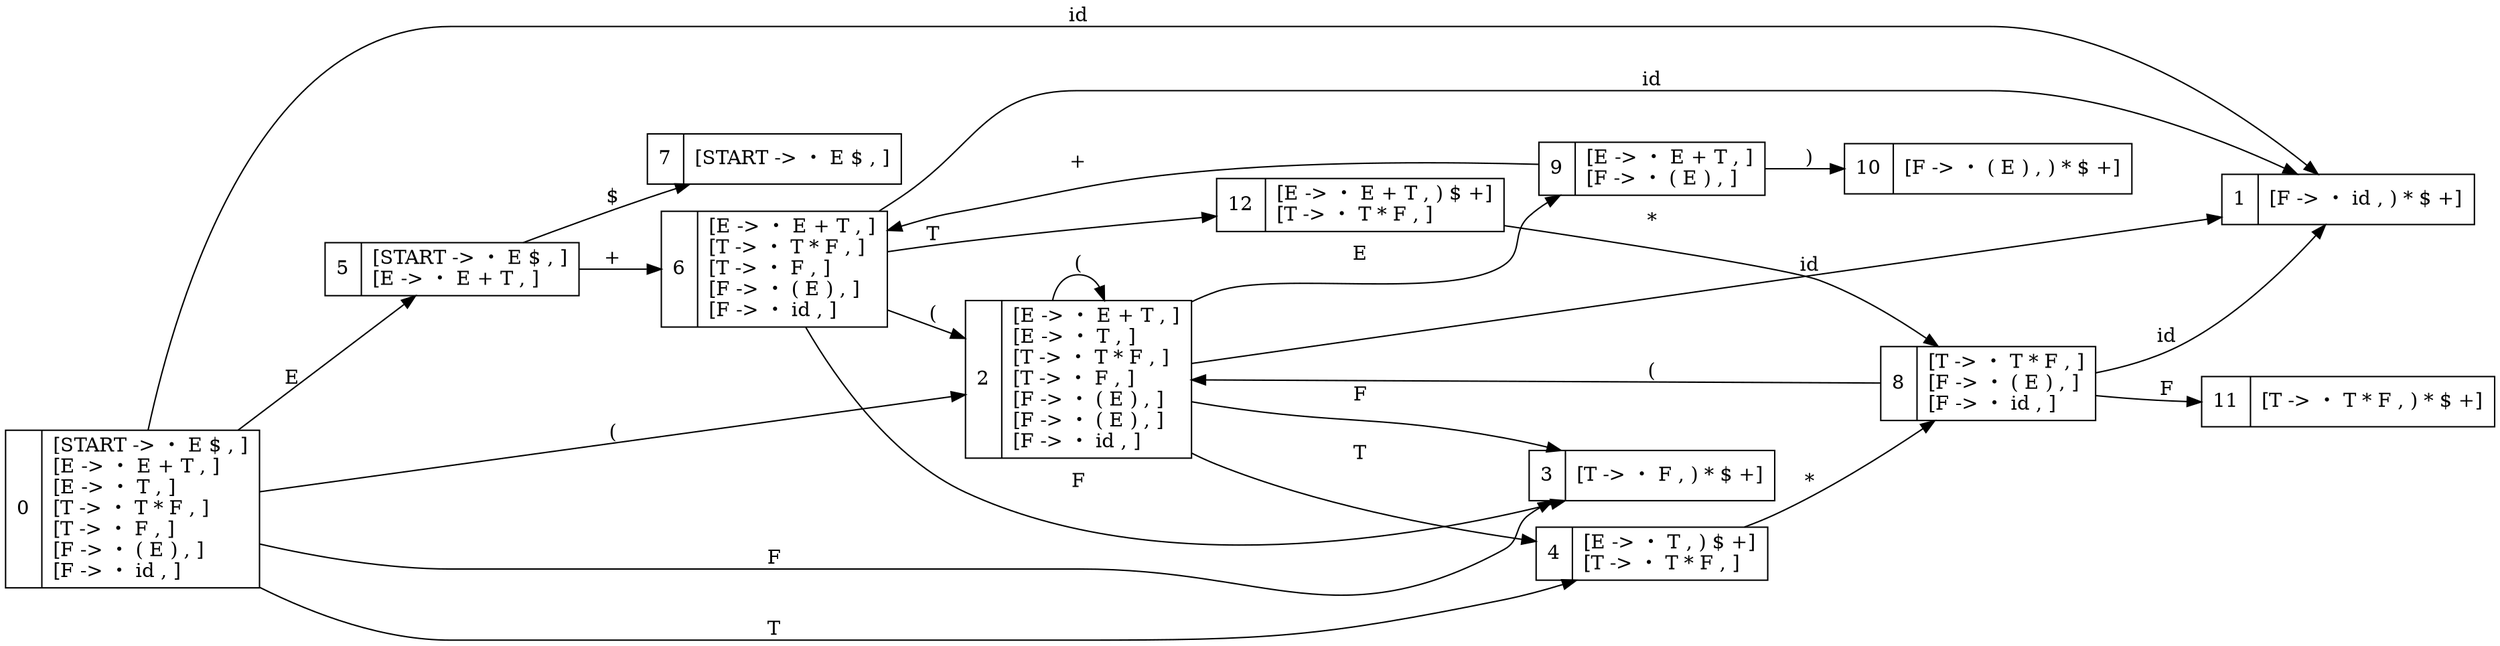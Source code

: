 digraph lalr1 {
  graph [rankdir = LR];
  0 [shape=record, label="{0|{[START\ -\>\ ・\ E\ $\ ,\ ]\l[E\ -\>\ ・\ E\ +\ T\ ,\ ]\l[E\ -\>\ ・\ T\ ,\ ]\l[T\ -\>\ ・\ T\ *\ F\ ,\ ]\l[T\ -\>\ ・\ F\ ,\ ]\l[F\ -\>\ ・\ (\ E\ )\ ,\ ]\l[F\ -\>\ ・\ id\ ,\ ]\l}}"];
  0 -> 5 [label="E"];
  0 -> 4 [label="T"];
  0 -> 3 [label="F"];
  0 -> 2 [label="("];
  0 -> 1 [label="id"];
  1 [shape=record, label="{1|{[F\ -\>\ ・\ id\ ,\ )\ *\ $\ +]\l}}"];
  2 [shape=record, label="{2|{[E\ -\>\ ・\ E\ +\ T\ ,\ ]\l[E\ -\>\ ・\ T\ ,\ ]\l[T\ -\>\ ・\ T\ *\ F\ ,\ ]\l[T\ -\>\ ・\ F\ ,\ ]\l[F\ -\>\ ・\ (\ E\ )\ ,\ ]\l[F\ -\>\ ・\ (\ E\ )\ ,\ ]\l[F\ -\>\ ・\ id\ ,\ ]\l}}"];
  2 -> 9 [label="E"];
  2 -> 4 [label="T"];
  2 -> 3 [label="F"];
  2 -> 2 [label="("];
  2 -> 1 [label="id"];
  3 [shape=record, label="{3|{[T\ -\>\ ・\ F\ ,\ )\ *\ $\ +]\l}}"];
  4 [shape=record, label="{4|{[E\ -\>\ ・\ T\ ,\ )\ $\ +]\l[T\ -\>\ ・\ T\ *\ F\ ,\ ]\l}}"];
  4 -> 8 [label="*"];
  5 [shape=record, label="{5|{[START\ -\>\ ・\ E\ $\ ,\ ]\l[E\ -\>\ ・\ E\ +\ T\ ,\ ]\l}}"];
  5 -> 7 [label="$"];
  5 -> 6 [label="+"];
  6 [shape=record, label="{6|{[E\ -\>\ ・\ E\ +\ T\ ,\ ]\l[T\ -\>\ ・\ T\ *\ F\ ,\ ]\l[T\ -\>\ ・\ F\ ,\ ]\l[F\ -\>\ ・\ (\ E\ )\ ,\ ]\l[F\ -\>\ ・\ id\ ,\ ]\l}}"];
  6 -> 12 [label="T"];
  6 -> 3 [label="F"];
  6 -> 2 [label="("];
  6 -> 1 [label="id"];
  7 [shape=record, label="{7|{[START\ -\>\ ・\ E\ $\ ,\ ]\l}}"];
  8 [shape=record, label="{8|{[T\ -\>\ ・\ T\ *\ F\ ,\ ]\l[F\ -\>\ ・\ (\ E\ )\ ,\ ]\l[F\ -\>\ ・\ id\ ,\ ]\l}}"];
  8 -> 11 [label="F"];
  8 -> 2 [label="("];
  8 -> 1 [label="id"];
  9 [shape=record, label="{9|{[E\ -\>\ ・\ E\ +\ T\ ,\ ]\l[F\ -\>\ ・\ (\ E\ )\ ,\ ]\l}}"];
  9 -> 6 [label="+"];
  9 -> 10 [label=")"];
  10 [shape=record, label="{10|{[F\ -\>\ ・\ (\ E\ )\ ,\ )\ *\ $\ +]\l}}"];
  11 [shape=record, label="{11|{[T\ -\>\ ・\ T\ *\ F\ ,\ )\ *\ $\ +]\l}}"];
  12 [shape=record, label="{12|{[E\ -\>\ ・\ E\ +\ T\ ,\ )\ $\ +]\l[T\ -\>\ ・\ T\ *\ F\ ,\ ]\l}}"];
  12 -> 8 [label="*"];
}
